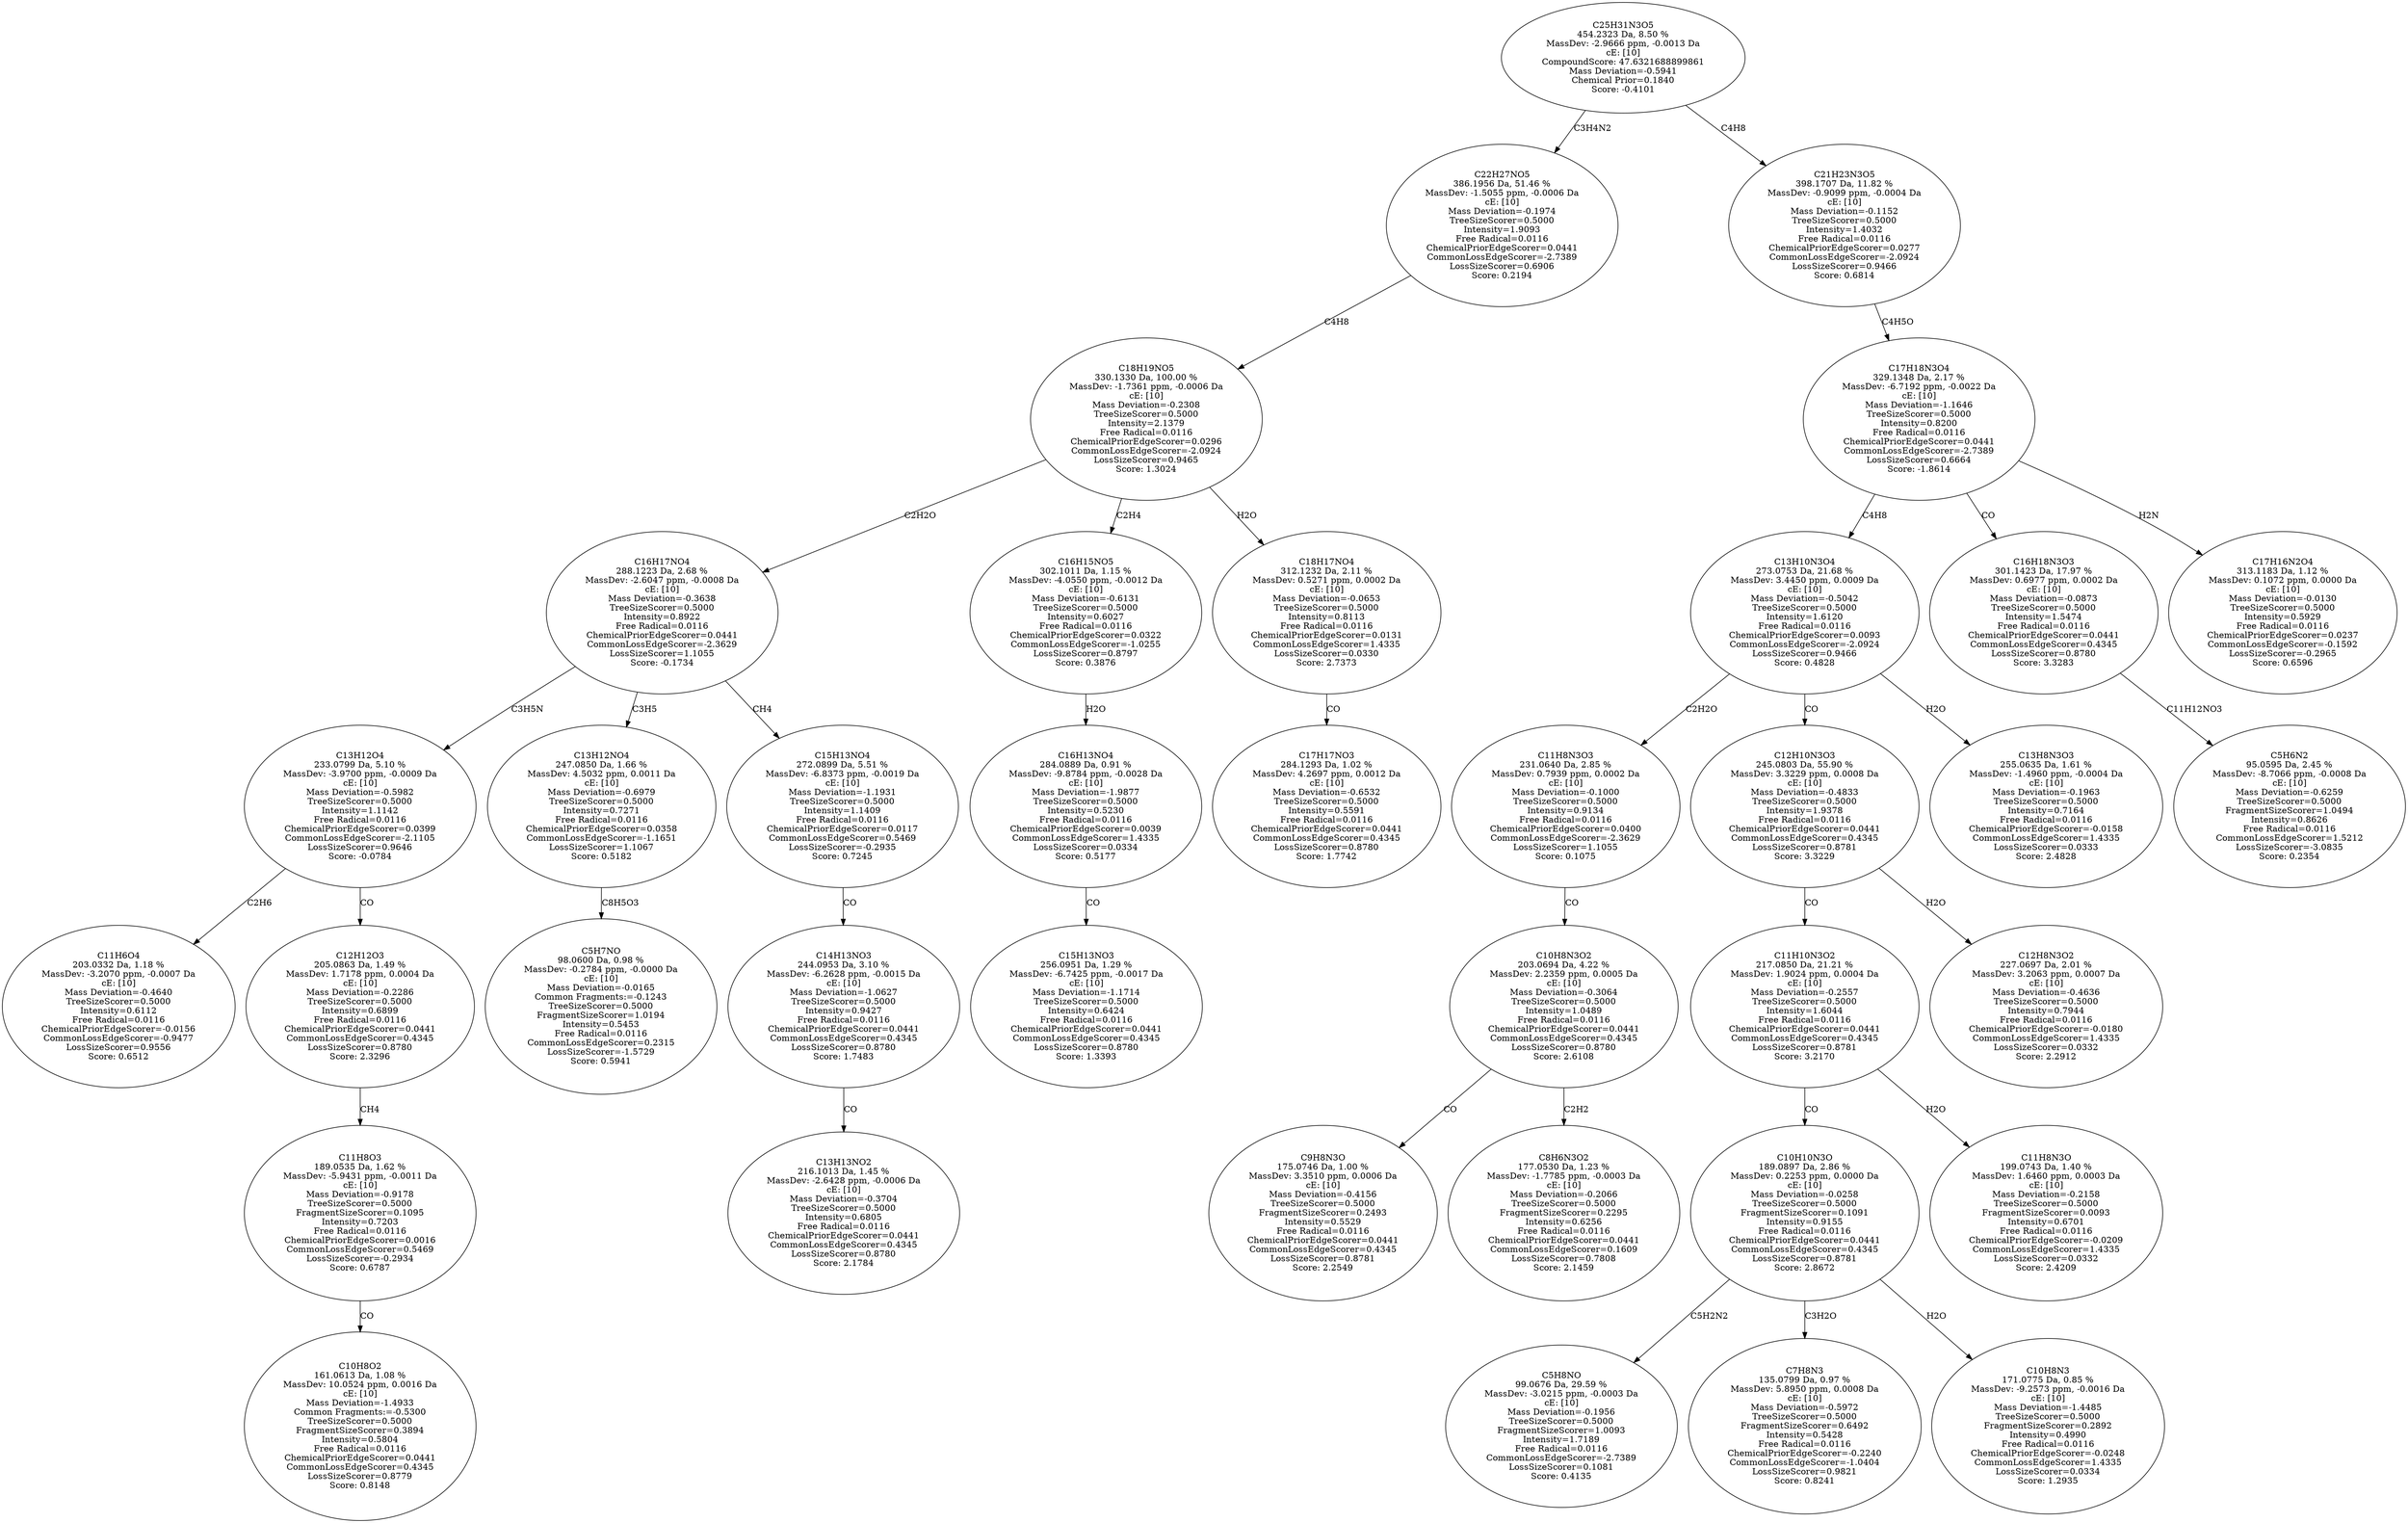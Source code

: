 strict digraph {
v1 [label="C11H6O4\n203.0332 Da, 1.18 %\nMassDev: -3.2070 ppm, -0.0007 Da\ncE: [10]\nMass Deviation=-0.4640\nTreeSizeScorer=0.5000\nIntensity=0.6112\nFree Radical=0.0116\nChemicalPriorEdgeScorer=-0.0156\nCommonLossEdgeScorer=-0.9477\nLossSizeScorer=0.9556\nScore: 0.6512"];
v2 [label="C10H8O2\n161.0613 Da, 1.08 %\nMassDev: 10.0524 ppm, 0.0016 Da\ncE: [10]\nMass Deviation=-1.4933\nCommon Fragments:=-0.5300\nTreeSizeScorer=0.5000\nFragmentSizeScorer=0.3894\nIntensity=0.5804\nFree Radical=0.0116\nChemicalPriorEdgeScorer=0.0441\nCommonLossEdgeScorer=0.4345\nLossSizeScorer=0.8779\nScore: 0.8148"];
v3 [label="C11H8O3\n189.0535 Da, 1.62 %\nMassDev: -5.9431 ppm, -0.0011 Da\ncE: [10]\nMass Deviation=-0.9178\nTreeSizeScorer=0.5000\nFragmentSizeScorer=0.1095\nIntensity=0.7203\nFree Radical=0.0116\nChemicalPriorEdgeScorer=0.0016\nCommonLossEdgeScorer=0.5469\nLossSizeScorer=-0.2934\nScore: 0.6787"];
v4 [label="C12H12O3\n205.0863 Da, 1.49 %\nMassDev: 1.7178 ppm, 0.0004 Da\ncE: [10]\nMass Deviation=-0.2286\nTreeSizeScorer=0.5000\nIntensity=0.6899\nFree Radical=0.0116\nChemicalPriorEdgeScorer=0.0441\nCommonLossEdgeScorer=0.4345\nLossSizeScorer=0.8780\nScore: 2.3296"];
v5 [label="C13H12O4\n233.0799 Da, 5.10 %\nMassDev: -3.9700 ppm, -0.0009 Da\ncE: [10]\nMass Deviation=-0.5982\nTreeSizeScorer=0.5000\nIntensity=1.1142\nFree Radical=0.0116\nChemicalPriorEdgeScorer=0.0399\nCommonLossEdgeScorer=-2.1105\nLossSizeScorer=0.9646\nScore: -0.0784"];
v6 [label="C5H7NO\n98.0600 Da, 0.98 %\nMassDev: -0.2784 ppm, -0.0000 Da\ncE: [10]\nMass Deviation=-0.0165\nCommon Fragments:=-0.1243\nTreeSizeScorer=0.5000\nFragmentSizeScorer=1.0194\nIntensity=0.5453\nFree Radical=0.0116\nCommonLossEdgeScorer=0.2315\nLossSizeScorer=-1.5729\nScore: 0.5941"];
v7 [label="C13H12NO4\n247.0850 Da, 1.66 %\nMassDev: 4.5032 ppm, 0.0011 Da\ncE: [10]\nMass Deviation=-0.6979\nTreeSizeScorer=0.5000\nIntensity=0.7271\nFree Radical=0.0116\nChemicalPriorEdgeScorer=0.0358\nCommonLossEdgeScorer=-1.1651\nLossSizeScorer=1.1067\nScore: 0.5182"];
v8 [label="C13H13NO2\n216.1013 Da, 1.45 %\nMassDev: -2.6428 ppm, -0.0006 Da\ncE: [10]\nMass Deviation=-0.3704\nTreeSizeScorer=0.5000\nIntensity=0.6805\nFree Radical=0.0116\nChemicalPriorEdgeScorer=0.0441\nCommonLossEdgeScorer=0.4345\nLossSizeScorer=0.8780\nScore: 2.1784"];
v9 [label="C14H13NO3\n244.0953 Da, 3.10 %\nMassDev: -6.2628 ppm, -0.0015 Da\ncE: [10]\nMass Deviation=-1.0627\nTreeSizeScorer=0.5000\nIntensity=0.9427\nFree Radical=0.0116\nChemicalPriorEdgeScorer=0.0441\nCommonLossEdgeScorer=0.4345\nLossSizeScorer=0.8780\nScore: 1.7483"];
v10 [label="C15H13NO4\n272.0899 Da, 5.51 %\nMassDev: -6.8373 ppm, -0.0019 Da\ncE: [10]\nMass Deviation=-1.1931\nTreeSizeScorer=0.5000\nIntensity=1.1409\nFree Radical=0.0116\nChemicalPriorEdgeScorer=0.0117\nCommonLossEdgeScorer=0.5469\nLossSizeScorer=-0.2935\nScore: 0.7245"];
v11 [label="C16H17NO4\n288.1223 Da, 2.68 %\nMassDev: -2.6047 ppm, -0.0008 Da\ncE: [10]\nMass Deviation=-0.3638\nTreeSizeScorer=0.5000\nIntensity=0.8922\nFree Radical=0.0116\nChemicalPriorEdgeScorer=0.0441\nCommonLossEdgeScorer=-2.3629\nLossSizeScorer=1.1055\nScore: -0.1734"];
v12 [label="C15H13NO3\n256.0951 Da, 1.29 %\nMassDev: -6.7425 ppm, -0.0017 Da\ncE: [10]\nMass Deviation=-1.1714\nTreeSizeScorer=0.5000\nIntensity=0.6424\nFree Radical=0.0116\nChemicalPriorEdgeScorer=0.0441\nCommonLossEdgeScorer=0.4345\nLossSizeScorer=0.8780\nScore: 1.3393"];
v13 [label="C16H13NO4\n284.0889 Da, 0.91 %\nMassDev: -9.8784 ppm, -0.0028 Da\ncE: [10]\nMass Deviation=-1.9877\nTreeSizeScorer=0.5000\nIntensity=0.5230\nFree Radical=0.0116\nChemicalPriorEdgeScorer=0.0039\nCommonLossEdgeScorer=1.4335\nLossSizeScorer=0.0334\nScore: 0.5177"];
v14 [label="C16H15NO5\n302.1011 Da, 1.15 %\nMassDev: -4.0550 ppm, -0.0012 Da\ncE: [10]\nMass Deviation=-0.6131\nTreeSizeScorer=0.5000\nIntensity=0.6027\nFree Radical=0.0116\nChemicalPriorEdgeScorer=0.0322\nCommonLossEdgeScorer=-1.0255\nLossSizeScorer=0.8797\nScore: 0.3876"];
v15 [label="C17H17NO3\n284.1293 Da, 1.02 %\nMassDev: 4.2697 ppm, 0.0012 Da\ncE: [10]\nMass Deviation=-0.6532\nTreeSizeScorer=0.5000\nIntensity=0.5591\nFree Radical=0.0116\nChemicalPriorEdgeScorer=0.0441\nCommonLossEdgeScorer=0.4345\nLossSizeScorer=0.8780\nScore: 1.7742"];
v16 [label="C18H17NO4\n312.1232 Da, 2.11 %\nMassDev: 0.5271 ppm, 0.0002 Da\ncE: [10]\nMass Deviation=-0.0653\nTreeSizeScorer=0.5000\nIntensity=0.8113\nFree Radical=0.0116\nChemicalPriorEdgeScorer=0.0131\nCommonLossEdgeScorer=1.4335\nLossSizeScorer=0.0330\nScore: 2.7373"];
v17 [label="C18H19NO5\n330.1330 Da, 100.00 %\nMassDev: -1.7361 ppm, -0.0006 Da\ncE: [10]\nMass Deviation=-0.2308\nTreeSizeScorer=0.5000\nIntensity=2.1379\nFree Radical=0.0116\nChemicalPriorEdgeScorer=0.0296\nCommonLossEdgeScorer=-2.0924\nLossSizeScorer=0.9465\nScore: 1.3024"];
v18 [label="C22H27NO5\n386.1956 Da, 51.46 %\nMassDev: -1.5055 ppm, -0.0006 Da\ncE: [10]\nMass Deviation=-0.1974\nTreeSizeScorer=0.5000\nIntensity=1.9093\nFree Radical=0.0116\nChemicalPriorEdgeScorer=0.0441\nCommonLossEdgeScorer=-2.7389\nLossSizeScorer=0.6906\nScore: 0.2194"];
v19 [label="C9H8N3O\n175.0746 Da, 1.00 %\nMassDev: 3.3510 ppm, 0.0006 Da\ncE: [10]\nMass Deviation=-0.4156\nTreeSizeScorer=0.5000\nFragmentSizeScorer=0.2493\nIntensity=0.5529\nFree Radical=0.0116\nChemicalPriorEdgeScorer=0.0441\nCommonLossEdgeScorer=0.4345\nLossSizeScorer=0.8781\nScore: 2.2549"];
v20 [label="C8H6N3O2\n177.0530 Da, 1.23 %\nMassDev: -1.7785 ppm, -0.0003 Da\ncE: [10]\nMass Deviation=-0.2066\nTreeSizeScorer=0.5000\nFragmentSizeScorer=0.2295\nIntensity=0.6256\nFree Radical=0.0116\nChemicalPriorEdgeScorer=0.0441\nCommonLossEdgeScorer=0.1609\nLossSizeScorer=0.7808\nScore: 2.1459"];
v21 [label="C10H8N3O2\n203.0694 Da, 4.22 %\nMassDev: 2.2359 ppm, 0.0005 Da\ncE: [10]\nMass Deviation=-0.3064\nTreeSizeScorer=0.5000\nIntensity=1.0489\nFree Radical=0.0116\nChemicalPriorEdgeScorer=0.0441\nCommonLossEdgeScorer=0.4345\nLossSizeScorer=0.8780\nScore: 2.6108"];
v22 [label="C11H8N3O3\n231.0640 Da, 2.85 %\nMassDev: 0.7939 ppm, 0.0002 Da\ncE: [10]\nMass Deviation=-0.1000\nTreeSizeScorer=0.5000\nIntensity=0.9134\nFree Radical=0.0116\nChemicalPriorEdgeScorer=0.0400\nCommonLossEdgeScorer=-2.3629\nLossSizeScorer=1.1055\nScore: 0.1075"];
v23 [label="C5H8NO\n99.0676 Da, 29.59 %\nMassDev: -3.0215 ppm, -0.0003 Da\ncE: [10]\nMass Deviation=-0.1956\nTreeSizeScorer=0.5000\nFragmentSizeScorer=1.0093\nIntensity=1.7189\nFree Radical=0.0116\nCommonLossEdgeScorer=-2.7389\nLossSizeScorer=0.1081\nScore: 0.4135"];
v24 [label="C7H8N3\n135.0799 Da, 0.97 %\nMassDev: 5.8950 ppm, 0.0008 Da\ncE: [10]\nMass Deviation=-0.5972\nTreeSizeScorer=0.5000\nFragmentSizeScorer=0.6492\nIntensity=0.5428\nFree Radical=0.0116\nChemicalPriorEdgeScorer=-0.2240\nCommonLossEdgeScorer=-1.0404\nLossSizeScorer=0.9821\nScore: 0.8241"];
v25 [label="C10H8N3\n171.0775 Da, 0.85 %\nMassDev: -9.2573 ppm, -0.0016 Da\ncE: [10]\nMass Deviation=-1.4485\nTreeSizeScorer=0.5000\nFragmentSizeScorer=0.2892\nIntensity=0.4990\nFree Radical=0.0116\nChemicalPriorEdgeScorer=-0.0248\nCommonLossEdgeScorer=1.4335\nLossSizeScorer=0.0334\nScore: 1.2935"];
v26 [label="C10H10N3O\n189.0897 Da, 2.86 %\nMassDev: 0.2253 ppm, 0.0000 Da\ncE: [10]\nMass Deviation=-0.0258\nTreeSizeScorer=0.5000\nFragmentSizeScorer=0.1091\nIntensity=0.9155\nFree Radical=0.0116\nChemicalPriorEdgeScorer=0.0441\nCommonLossEdgeScorer=0.4345\nLossSizeScorer=0.8781\nScore: 2.8672"];
v27 [label="C11H8N3O\n199.0743 Da, 1.40 %\nMassDev: 1.6460 ppm, 0.0003 Da\ncE: [10]\nMass Deviation=-0.2158\nTreeSizeScorer=0.5000\nFragmentSizeScorer=0.0093\nIntensity=0.6701\nFree Radical=0.0116\nChemicalPriorEdgeScorer=-0.0209\nCommonLossEdgeScorer=1.4335\nLossSizeScorer=0.0332\nScore: 2.4209"];
v28 [label="C11H10N3O2\n217.0850 Da, 21.21 %\nMassDev: 1.9024 ppm, 0.0004 Da\ncE: [10]\nMass Deviation=-0.2557\nTreeSizeScorer=0.5000\nIntensity=1.6044\nFree Radical=0.0116\nChemicalPriorEdgeScorer=0.0441\nCommonLossEdgeScorer=0.4345\nLossSizeScorer=0.8781\nScore: 3.2170"];
v29 [label="C12H8N3O2\n227.0697 Da, 2.01 %\nMassDev: 3.2063 ppm, 0.0007 Da\ncE: [10]\nMass Deviation=-0.4636\nTreeSizeScorer=0.5000\nIntensity=0.7944\nFree Radical=0.0116\nChemicalPriorEdgeScorer=-0.0180\nCommonLossEdgeScorer=1.4335\nLossSizeScorer=0.0332\nScore: 2.2912"];
v30 [label="C12H10N3O3\n245.0803 Da, 55.90 %\nMassDev: 3.3229 ppm, 0.0008 Da\ncE: [10]\nMass Deviation=-0.4833\nTreeSizeScorer=0.5000\nIntensity=1.9378\nFree Radical=0.0116\nChemicalPriorEdgeScorer=0.0441\nCommonLossEdgeScorer=0.4345\nLossSizeScorer=0.8781\nScore: 3.3229"];
v31 [label="C13H8N3O3\n255.0635 Da, 1.61 %\nMassDev: -1.4960 ppm, -0.0004 Da\ncE: [10]\nMass Deviation=-0.1963\nTreeSizeScorer=0.5000\nIntensity=0.7164\nFree Radical=0.0116\nChemicalPriorEdgeScorer=-0.0158\nCommonLossEdgeScorer=1.4335\nLossSizeScorer=0.0333\nScore: 2.4828"];
v32 [label="C13H10N3O4\n273.0753 Da, 21.68 %\nMassDev: 3.4450 ppm, 0.0009 Da\ncE: [10]\nMass Deviation=-0.5042\nTreeSizeScorer=0.5000\nIntensity=1.6120\nFree Radical=0.0116\nChemicalPriorEdgeScorer=0.0093\nCommonLossEdgeScorer=-2.0924\nLossSizeScorer=0.9466\nScore: 0.4828"];
v33 [label="C5H6N2\n95.0595 Da, 2.45 %\nMassDev: -8.7066 ppm, -0.0008 Da\ncE: [10]\nMass Deviation=-0.6259\nTreeSizeScorer=0.5000\nFragmentSizeScorer=1.0494\nIntensity=0.8626\nFree Radical=0.0116\nCommonLossEdgeScorer=1.5212\nLossSizeScorer=-3.0835\nScore: 0.2354"];
v34 [label="C16H18N3O3\n301.1423 Da, 17.97 %\nMassDev: 0.6977 ppm, 0.0002 Da\ncE: [10]\nMass Deviation=-0.0873\nTreeSizeScorer=0.5000\nIntensity=1.5474\nFree Radical=0.0116\nChemicalPriorEdgeScorer=0.0441\nCommonLossEdgeScorer=0.4345\nLossSizeScorer=0.8780\nScore: 3.3283"];
v35 [label="C17H16N2O4\n313.1183 Da, 1.12 %\nMassDev: 0.1072 ppm, 0.0000 Da\ncE: [10]\nMass Deviation=-0.0130\nTreeSizeScorer=0.5000\nIntensity=0.5929\nFree Radical=0.0116\nChemicalPriorEdgeScorer=0.0237\nCommonLossEdgeScorer=-0.1592\nLossSizeScorer=-0.2965\nScore: 0.6596"];
v36 [label="C17H18N3O4\n329.1348 Da, 2.17 %\nMassDev: -6.7192 ppm, -0.0022 Da\ncE: [10]\nMass Deviation=-1.1646\nTreeSizeScorer=0.5000\nIntensity=0.8200\nFree Radical=0.0116\nChemicalPriorEdgeScorer=0.0441\nCommonLossEdgeScorer=-2.7389\nLossSizeScorer=0.6664\nScore: -1.8614"];
v37 [label="C21H23N3O5\n398.1707 Da, 11.82 %\nMassDev: -0.9099 ppm, -0.0004 Da\ncE: [10]\nMass Deviation=-0.1152\nTreeSizeScorer=0.5000\nIntensity=1.4032\nFree Radical=0.0116\nChemicalPriorEdgeScorer=0.0277\nCommonLossEdgeScorer=-2.0924\nLossSizeScorer=0.9466\nScore: 0.6814"];
v38 [label="C25H31N3O5\n454.2323 Da, 8.50 %\nMassDev: -2.9666 ppm, -0.0013 Da\ncE: [10]\nCompoundScore: 47.6321688899861\nMass Deviation=-0.5941\nChemical Prior=0.1840\nScore: -0.4101"];
v5 -> v1 [label="C2H6"];
v3 -> v2 [label="CO"];
v4 -> v3 [label="CH4"];
v5 -> v4 [label="CO"];
v11 -> v5 [label="C3H5N"];
v7 -> v6 [label="C8H5O3"];
v11 -> v7 [label="C3H5"];
v9 -> v8 [label="CO"];
v10 -> v9 [label="CO"];
v11 -> v10 [label="CH4"];
v17 -> v11 [label="C2H2O"];
v13 -> v12 [label="CO"];
v14 -> v13 [label="H2O"];
v17 -> v14 [label="C2H4"];
v16 -> v15 [label="CO"];
v17 -> v16 [label="H2O"];
v18 -> v17 [label="C4H8"];
v38 -> v18 [label="C3H4N2"];
v21 -> v19 [label="CO"];
v21 -> v20 [label="C2H2"];
v22 -> v21 [label="CO"];
v32 -> v22 [label="C2H2O"];
v26 -> v23 [label="C5H2N2"];
v26 -> v24 [label="C3H2O"];
v26 -> v25 [label="H2O"];
v28 -> v26 [label="CO"];
v28 -> v27 [label="H2O"];
v30 -> v28 [label="CO"];
v30 -> v29 [label="H2O"];
v32 -> v30 [label="CO"];
v32 -> v31 [label="H2O"];
v36 -> v32 [label="C4H8"];
v34 -> v33 [label="C11H12NO3"];
v36 -> v34 [label="CO"];
v36 -> v35 [label="H2N"];
v37 -> v36 [label="C4H5O"];
v38 -> v37 [label="C4H8"];
}